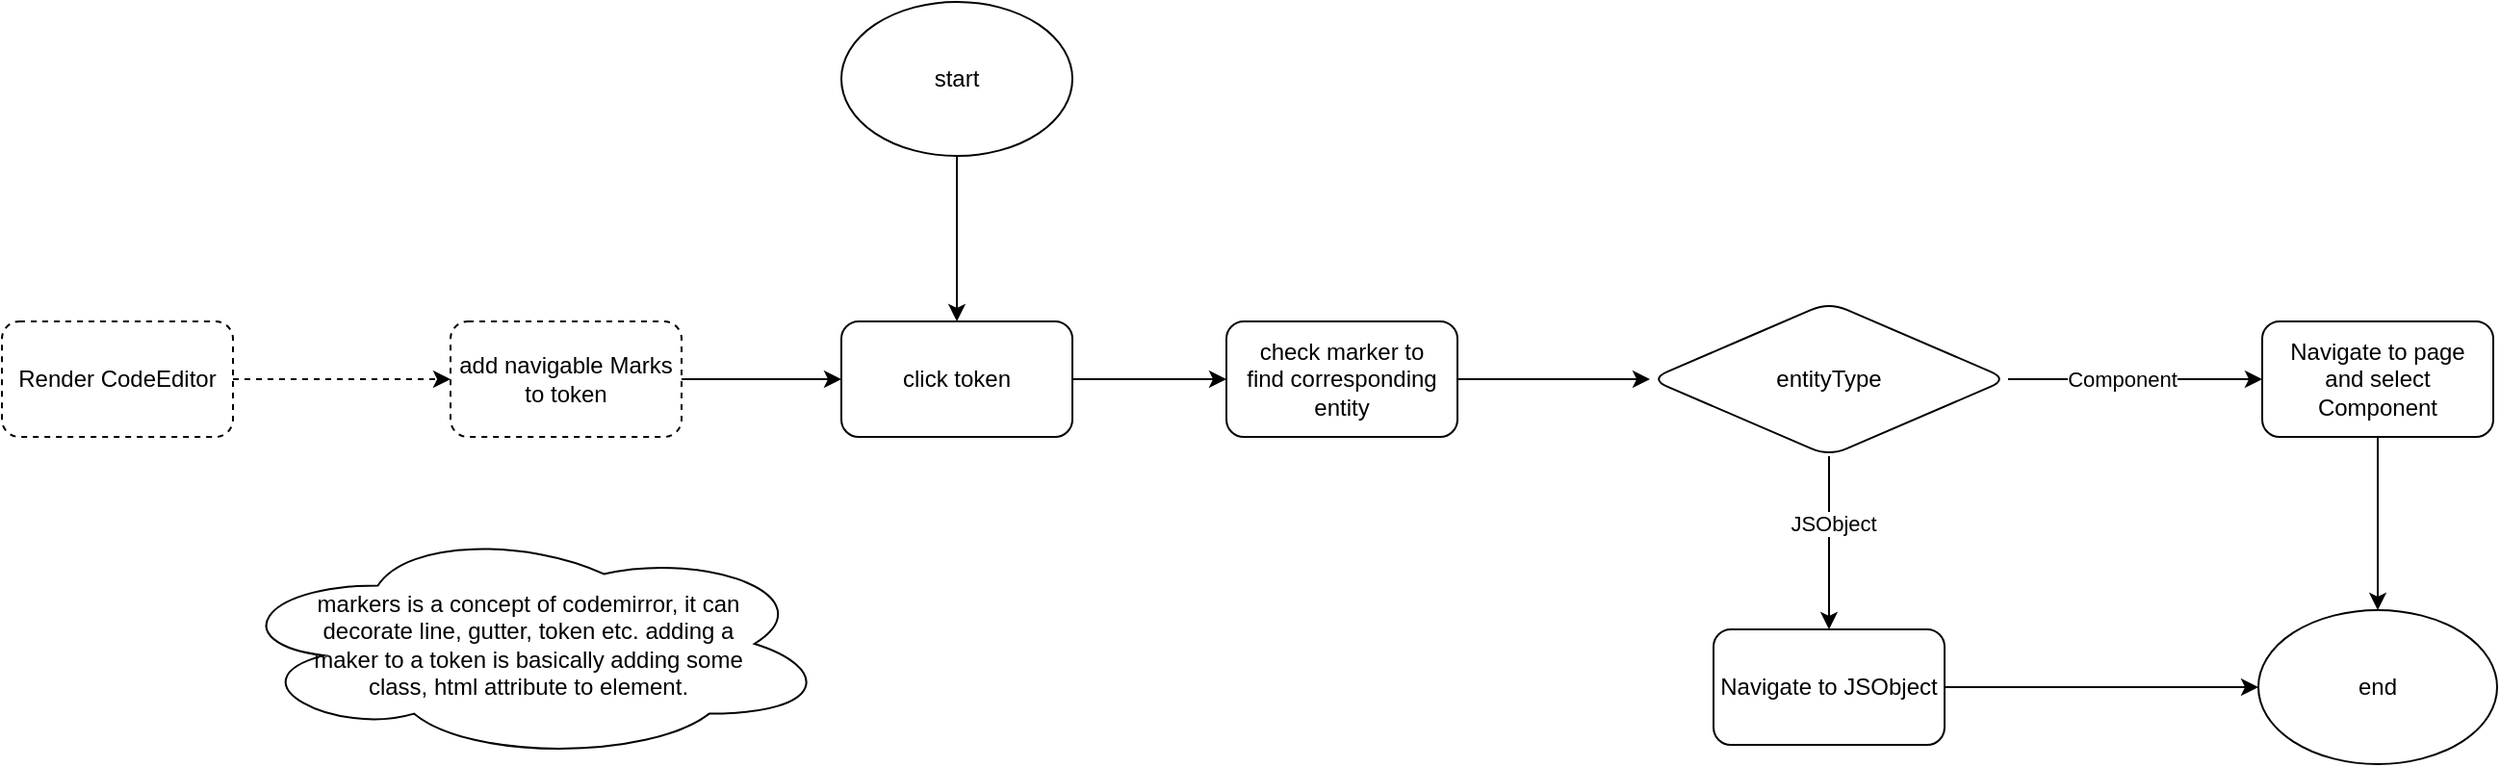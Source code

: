 <mxfile version="22.0.8" type="github">
  <diagram name="第 1 页" id="ZBBKYDuIlerTsr3Q6FEJ">
    <mxGraphModel dx="2860" dy="1057" grid="0" gridSize="10" guides="1" tooltips="1" connect="1" arrows="1" fold="1" page="0" pageScale="1" pageWidth="827" pageHeight="1169" math="0" shadow="0">
      <root>
        <mxCell id="0" />
        <mxCell id="1" parent="0" />
        <mxCell id="jNZ0BRla7mMMRP4NIAB--3" value="" style="edgeStyle=orthogonalEdgeStyle;rounded=0;orthogonalLoop=1;jettySize=auto;html=1;dashed=1;" edge="1" parent="1" source="jNZ0BRla7mMMRP4NIAB--1" target="jNZ0BRla7mMMRP4NIAB--2">
          <mxGeometry relative="1" as="geometry" />
        </mxCell>
        <mxCell id="jNZ0BRla7mMMRP4NIAB--1" value="Render CodeEditor" style="rounded=1;whiteSpace=wrap;html=1;dashed=1;" vertex="1" parent="1">
          <mxGeometry x="-592" y="255" width="120" height="60" as="geometry" />
        </mxCell>
        <mxCell id="jNZ0BRla7mMMRP4NIAB--6" value="" style="edgeStyle=orthogonalEdgeStyle;rounded=0;orthogonalLoop=1;jettySize=auto;html=1;" edge="1" parent="1" source="jNZ0BRla7mMMRP4NIAB--2" target="jNZ0BRla7mMMRP4NIAB--5">
          <mxGeometry relative="1" as="geometry" />
        </mxCell>
        <mxCell id="jNZ0BRla7mMMRP4NIAB--2" value="add&amp;nbsp;navigable&lt;span style=&quot;background-color: initial;&quot;&gt;&amp;nbsp;Marks to&lt;/span&gt;&amp;nbsp;token" style="whiteSpace=wrap;html=1;rounded=1;dashed=1;" vertex="1" parent="1">
          <mxGeometry x="-359" y="255" width="120" height="60" as="geometry" />
        </mxCell>
        <mxCell id="jNZ0BRla7mMMRP4NIAB--4" value="markers is a concept of codemirror, it can &lt;br&gt;decorate line, gutter, token etc. adding a&lt;br&gt;maker to a token is basically adding some &lt;br&gt;class, html attribute to element." style="ellipse;shape=cloud;whiteSpace=wrap;html=1;" vertex="1" parent="1">
          <mxGeometry x="-475" y="362" width="313" height="121" as="geometry" />
        </mxCell>
        <mxCell id="jNZ0BRla7mMMRP4NIAB--10" value="" style="edgeStyle=orthogonalEdgeStyle;rounded=0;orthogonalLoop=1;jettySize=auto;html=1;" edge="1" parent="1" source="jNZ0BRla7mMMRP4NIAB--5" target="jNZ0BRla7mMMRP4NIAB--9">
          <mxGeometry relative="1" as="geometry" />
        </mxCell>
        <mxCell id="jNZ0BRla7mMMRP4NIAB--5" value="click token" style="whiteSpace=wrap;html=1;rounded=1;" vertex="1" parent="1">
          <mxGeometry x="-156" y="255" width="120" height="60" as="geometry" />
        </mxCell>
        <mxCell id="jNZ0BRla7mMMRP4NIAB--8" style="edgeStyle=orthogonalEdgeStyle;rounded=0;orthogonalLoop=1;jettySize=auto;html=1;" edge="1" parent="1" source="jNZ0BRla7mMMRP4NIAB--7" target="jNZ0BRla7mMMRP4NIAB--5">
          <mxGeometry relative="1" as="geometry" />
        </mxCell>
        <mxCell id="jNZ0BRla7mMMRP4NIAB--7" value="start" style="ellipse;whiteSpace=wrap;html=1;" vertex="1" parent="1">
          <mxGeometry x="-156" y="89" width="120" height="80" as="geometry" />
        </mxCell>
        <mxCell id="jNZ0BRla7mMMRP4NIAB--12" value="" style="edgeStyle=orthogonalEdgeStyle;rounded=0;orthogonalLoop=1;jettySize=auto;html=1;" edge="1" parent="1" source="jNZ0BRla7mMMRP4NIAB--9" target="jNZ0BRla7mMMRP4NIAB--11">
          <mxGeometry relative="1" as="geometry" />
        </mxCell>
        <mxCell id="jNZ0BRla7mMMRP4NIAB--9" value="check marker to&lt;br&gt;find corresponding&lt;br&gt;entity" style="whiteSpace=wrap;html=1;rounded=1;" vertex="1" parent="1">
          <mxGeometry x="44" y="255" width="120" height="60" as="geometry" />
        </mxCell>
        <mxCell id="jNZ0BRla7mMMRP4NIAB--14" value="" style="edgeStyle=orthogonalEdgeStyle;rounded=0;orthogonalLoop=1;jettySize=auto;html=1;" edge="1" parent="1" source="jNZ0BRla7mMMRP4NIAB--11" target="jNZ0BRla7mMMRP4NIAB--13">
          <mxGeometry relative="1" as="geometry" />
        </mxCell>
        <mxCell id="jNZ0BRla7mMMRP4NIAB--19" value="Component" style="edgeLabel;html=1;align=center;verticalAlign=middle;resizable=0;points=[];" vertex="1" connectable="0" parent="jNZ0BRla7mMMRP4NIAB--14">
          <mxGeometry x="-0.115" relative="1" as="geometry">
            <mxPoint as="offset" />
          </mxGeometry>
        </mxCell>
        <mxCell id="jNZ0BRla7mMMRP4NIAB--16" value="" style="edgeStyle=orthogonalEdgeStyle;rounded=0;orthogonalLoop=1;jettySize=auto;html=1;" edge="1" parent="1" source="jNZ0BRla7mMMRP4NIAB--11" target="jNZ0BRla7mMMRP4NIAB--15">
          <mxGeometry relative="1" as="geometry" />
        </mxCell>
        <mxCell id="jNZ0BRla7mMMRP4NIAB--17" value="JSObject" style="edgeLabel;html=1;align=center;verticalAlign=middle;resizable=0;points=[];" vertex="1" connectable="0" parent="jNZ0BRla7mMMRP4NIAB--16">
          <mxGeometry x="-0.222" y="2" relative="1" as="geometry">
            <mxPoint as="offset" />
          </mxGeometry>
        </mxCell>
        <mxCell id="jNZ0BRla7mMMRP4NIAB--11" value="entityType" style="rhombus;whiteSpace=wrap;html=1;rounded=1;" vertex="1" parent="1">
          <mxGeometry x="264" y="245" width="186" height="80" as="geometry" />
        </mxCell>
        <mxCell id="jNZ0BRla7mMMRP4NIAB--22" style="edgeStyle=orthogonalEdgeStyle;rounded=0;orthogonalLoop=1;jettySize=auto;html=1;" edge="1" parent="1" source="jNZ0BRla7mMMRP4NIAB--13" target="jNZ0BRla7mMMRP4NIAB--20">
          <mxGeometry relative="1" as="geometry" />
        </mxCell>
        <mxCell id="jNZ0BRla7mMMRP4NIAB--13" value="Navigate to page&lt;br&gt;and select Component" style="whiteSpace=wrap;html=1;rounded=1;" vertex="1" parent="1">
          <mxGeometry x="582" y="255" width="120" height="60" as="geometry" />
        </mxCell>
        <mxCell id="jNZ0BRla7mMMRP4NIAB--21" value="" style="edgeStyle=orthogonalEdgeStyle;rounded=0;orthogonalLoop=1;jettySize=auto;html=1;" edge="1" parent="1" source="jNZ0BRla7mMMRP4NIAB--15" target="jNZ0BRla7mMMRP4NIAB--20">
          <mxGeometry relative="1" as="geometry" />
        </mxCell>
        <mxCell id="jNZ0BRla7mMMRP4NIAB--15" value="Navigate to JSObject" style="whiteSpace=wrap;html=1;rounded=1;" vertex="1" parent="1">
          <mxGeometry x="297" y="415" width="120" height="60" as="geometry" />
        </mxCell>
        <mxCell id="jNZ0BRla7mMMRP4NIAB--20" value="end" style="ellipse;whiteSpace=wrap;html=1;rounded=1;" vertex="1" parent="1">
          <mxGeometry x="580" y="405" width="124" height="80" as="geometry" />
        </mxCell>
      </root>
    </mxGraphModel>
  </diagram>
</mxfile>
